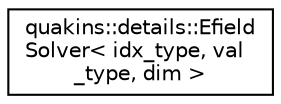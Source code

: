 digraph "Graphical Class Hierarchy"
{
 // LATEX_PDF_SIZE
  edge [fontname="Helvetica",fontsize="10",labelfontname="Helvetica",labelfontsize="10"];
  node [fontname="Helvetica",fontsize="10",shape=record];
  rankdir="LR";
  Node0 [label="quakins::details::Efield\lSolver\< idx_type, val\l_type, dim \>",height=0.2,width=0.4,color="black", fillcolor="white", style="filled",URL="$structquakins_1_1details_1_1EfieldSolver.html",tooltip=" "];
}
